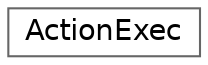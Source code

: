 digraph "Graphical Class Hierarchy"
{
 // LATEX_PDF_SIZE
  bgcolor="transparent";
  edge [fontname=Helvetica,fontsize=14,labelfontname=Helvetica,labelfontsize=14];
  node [fontname=Helvetica,fontsize=14,shape=box,height=0.2,width=0.4];
  rankdir="LR";
  Node0 [id="Node000000",label="ActionExec",height=0.2,width=0.4,color="grey40", fillcolor="white", style="filled",URL="$db/d8f/classActionExec.html",tooltip=" "];
}
